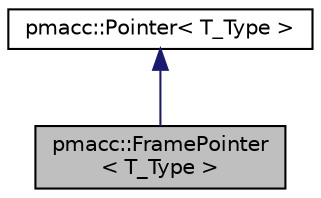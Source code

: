 digraph "pmacc::FramePointer&lt; T_Type &gt;"
{
 // LATEX_PDF_SIZE
  edge [fontname="Helvetica",fontsize="10",labelfontname="Helvetica",labelfontsize="10"];
  node [fontname="Helvetica",fontsize="10",shape=record];
  Node1 [label="pmacc::FramePointer\l\< T_Type \>",height=0.2,width=0.4,color="black", fillcolor="grey75", style="filled", fontcolor="black",tooltip="Wrapper for a raw pointer a PMacc frame."];
  Node2 -> Node1 [dir="back",color="midnightblue",fontsize="10",style="solid",fontname="Helvetica"];
  Node2 [label="pmacc::Pointer\< T_Type \>",height=0.2,width=0.4,color="black", fillcolor="white", style="filled",URL="$classpmacc_1_1_pointer.html",tooltip="Wrapper for a raw pointer."];
}
